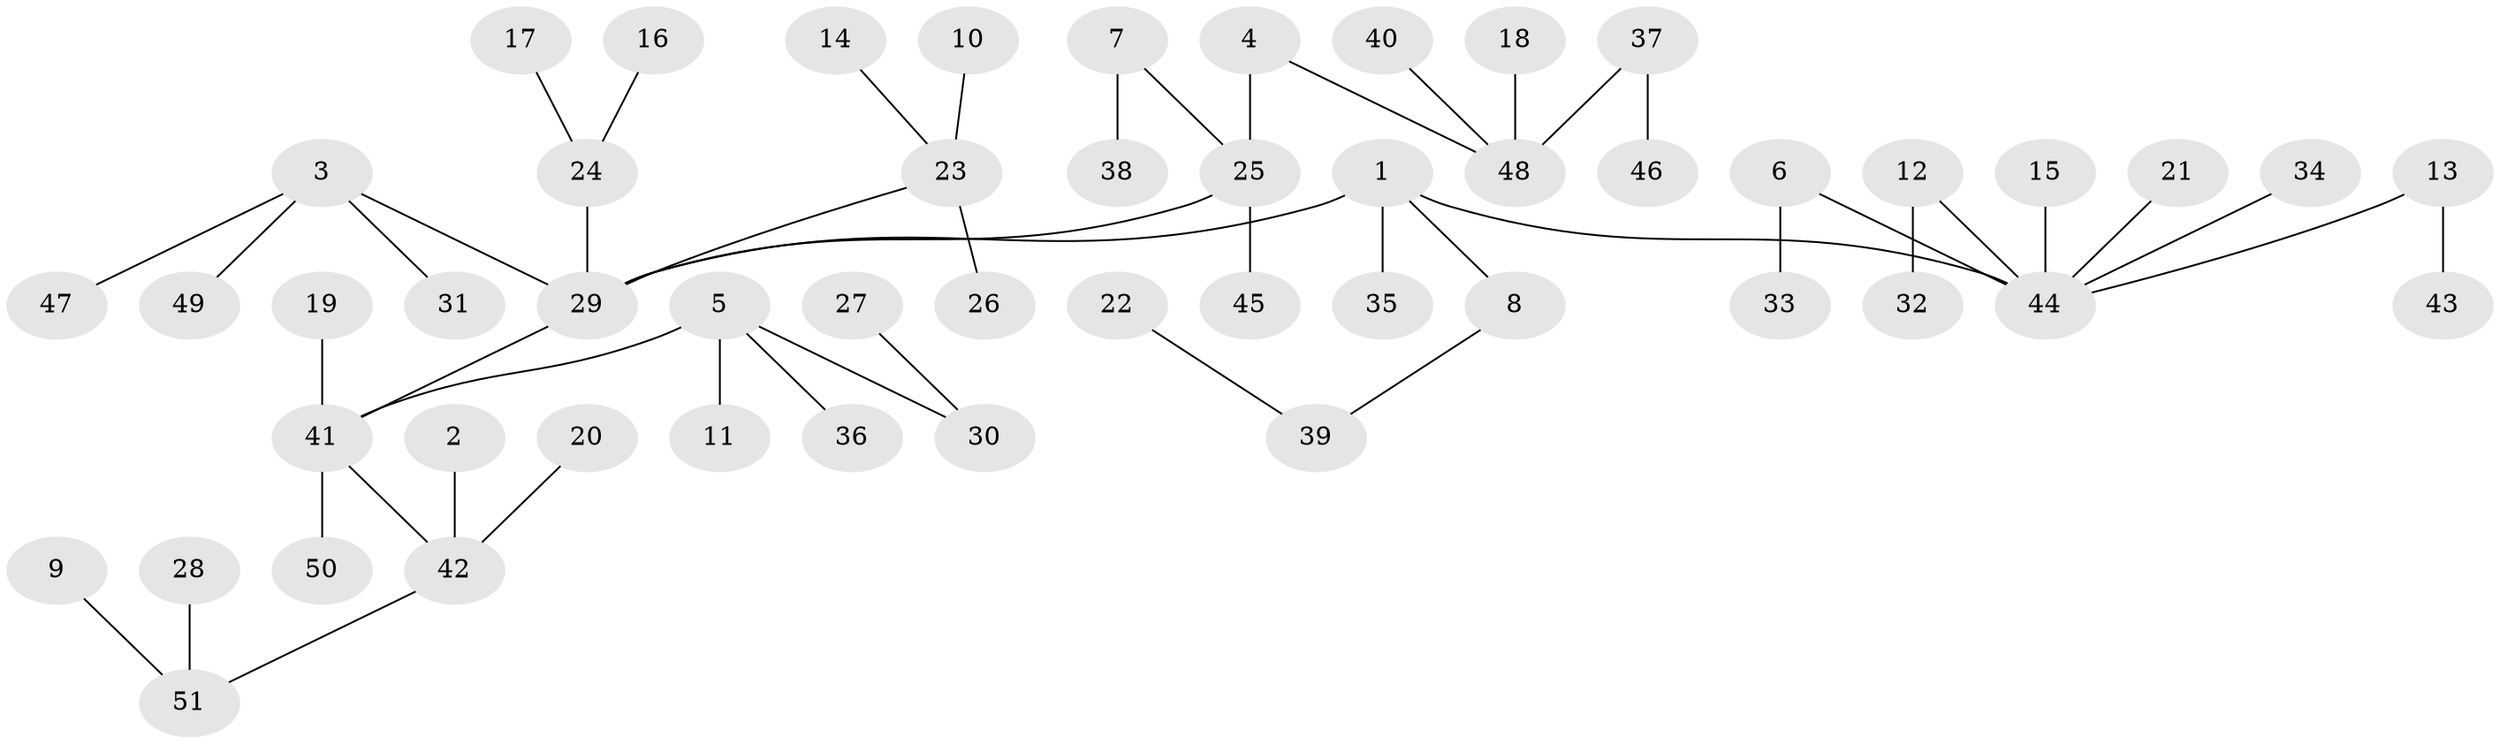 // original degree distribution, {7: 0.019801980198019802, 6: 0.019801980198019802, 4: 0.0297029702970297, 2: 0.2376237623762376, 5: 0.039603960396039604, 3: 0.09900990099009901, 1: 0.5445544554455446, 9: 0.009900990099009901}
// Generated by graph-tools (version 1.1) at 2025/02/03/09/25 03:02:25]
// undirected, 51 vertices, 50 edges
graph export_dot {
graph [start="1"]
  node [color=gray90,style=filled];
  1;
  2;
  3;
  4;
  5;
  6;
  7;
  8;
  9;
  10;
  11;
  12;
  13;
  14;
  15;
  16;
  17;
  18;
  19;
  20;
  21;
  22;
  23;
  24;
  25;
  26;
  27;
  28;
  29;
  30;
  31;
  32;
  33;
  34;
  35;
  36;
  37;
  38;
  39;
  40;
  41;
  42;
  43;
  44;
  45;
  46;
  47;
  48;
  49;
  50;
  51;
  1 -- 8 [weight=1.0];
  1 -- 29 [weight=1.0];
  1 -- 35 [weight=1.0];
  1 -- 44 [weight=1.0];
  2 -- 42 [weight=1.0];
  3 -- 29 [weight=1.0];
  3 -- 31 [weight=1.0];
  3 -- 47 [weight=1.0];
  3 -- 49 [weight=1.0];
  4 -- 25 [weight=1.0];
  4 -- 48 [weight=1.0];
  5 -- 11 [weight=1.0];
  5 -- 30 [weight=1.0];
  5 -- 36 [weight=1.0];
  5 -- 41 [weight=1.0];
  6 -- 33 [weight=1.0];
  6 -- 44 [weight=1.0];
  7 -- 25 [weight=1.0];
  7 -- 38 [weight=1.0];
  8 -- 39 [weight=1.0];
  9 -- 51 [weight=1.0];
  10 -- 23 [weight=1.0];
  12 -- 32 [weight=1.0];
  12 -- 44 [weight=1.0];
  13 -- 43 [weight=1.0];
  13 -- 44 [weight=1.0];
  14 -- 23 [weight=1.0];
  15 -- 44 [weight=1.0];
  16 -- 24 [weight=1.0];
  17 -- 24 [weight=1.0];
  18 -- 48 [weight=1.0];
  19 -- 41 [weight=1.0];
  20 -- 42 [weight=1.0];
  21 -- 44 [weight=1.0];
  22 -- 39 [weight=1.0];
  23 -- 26 [weight=1.0];
  23 -- 29 [weight=1.0];
  24 -- 29 [weight=1.0];
  25 -- 29 [weight=1.0];
  25 -- 45 [weight=1.0];
  27 -- 30 [weight=1.0];
  28 -- 51 [weight=1.0];
  29 -- 41 [weight=1.0];
  34 -- 44 [weight=1.0];
  37 -- 46 [weight=1.0];
  37 -- 48 [weight=1.0];
  40 -- 48 [weight=1.0];
  41 -- 42 [weight=1.0];
  41 -- 50 [weight=1.0];
  42 -- 51 [weight=1.0];
}
